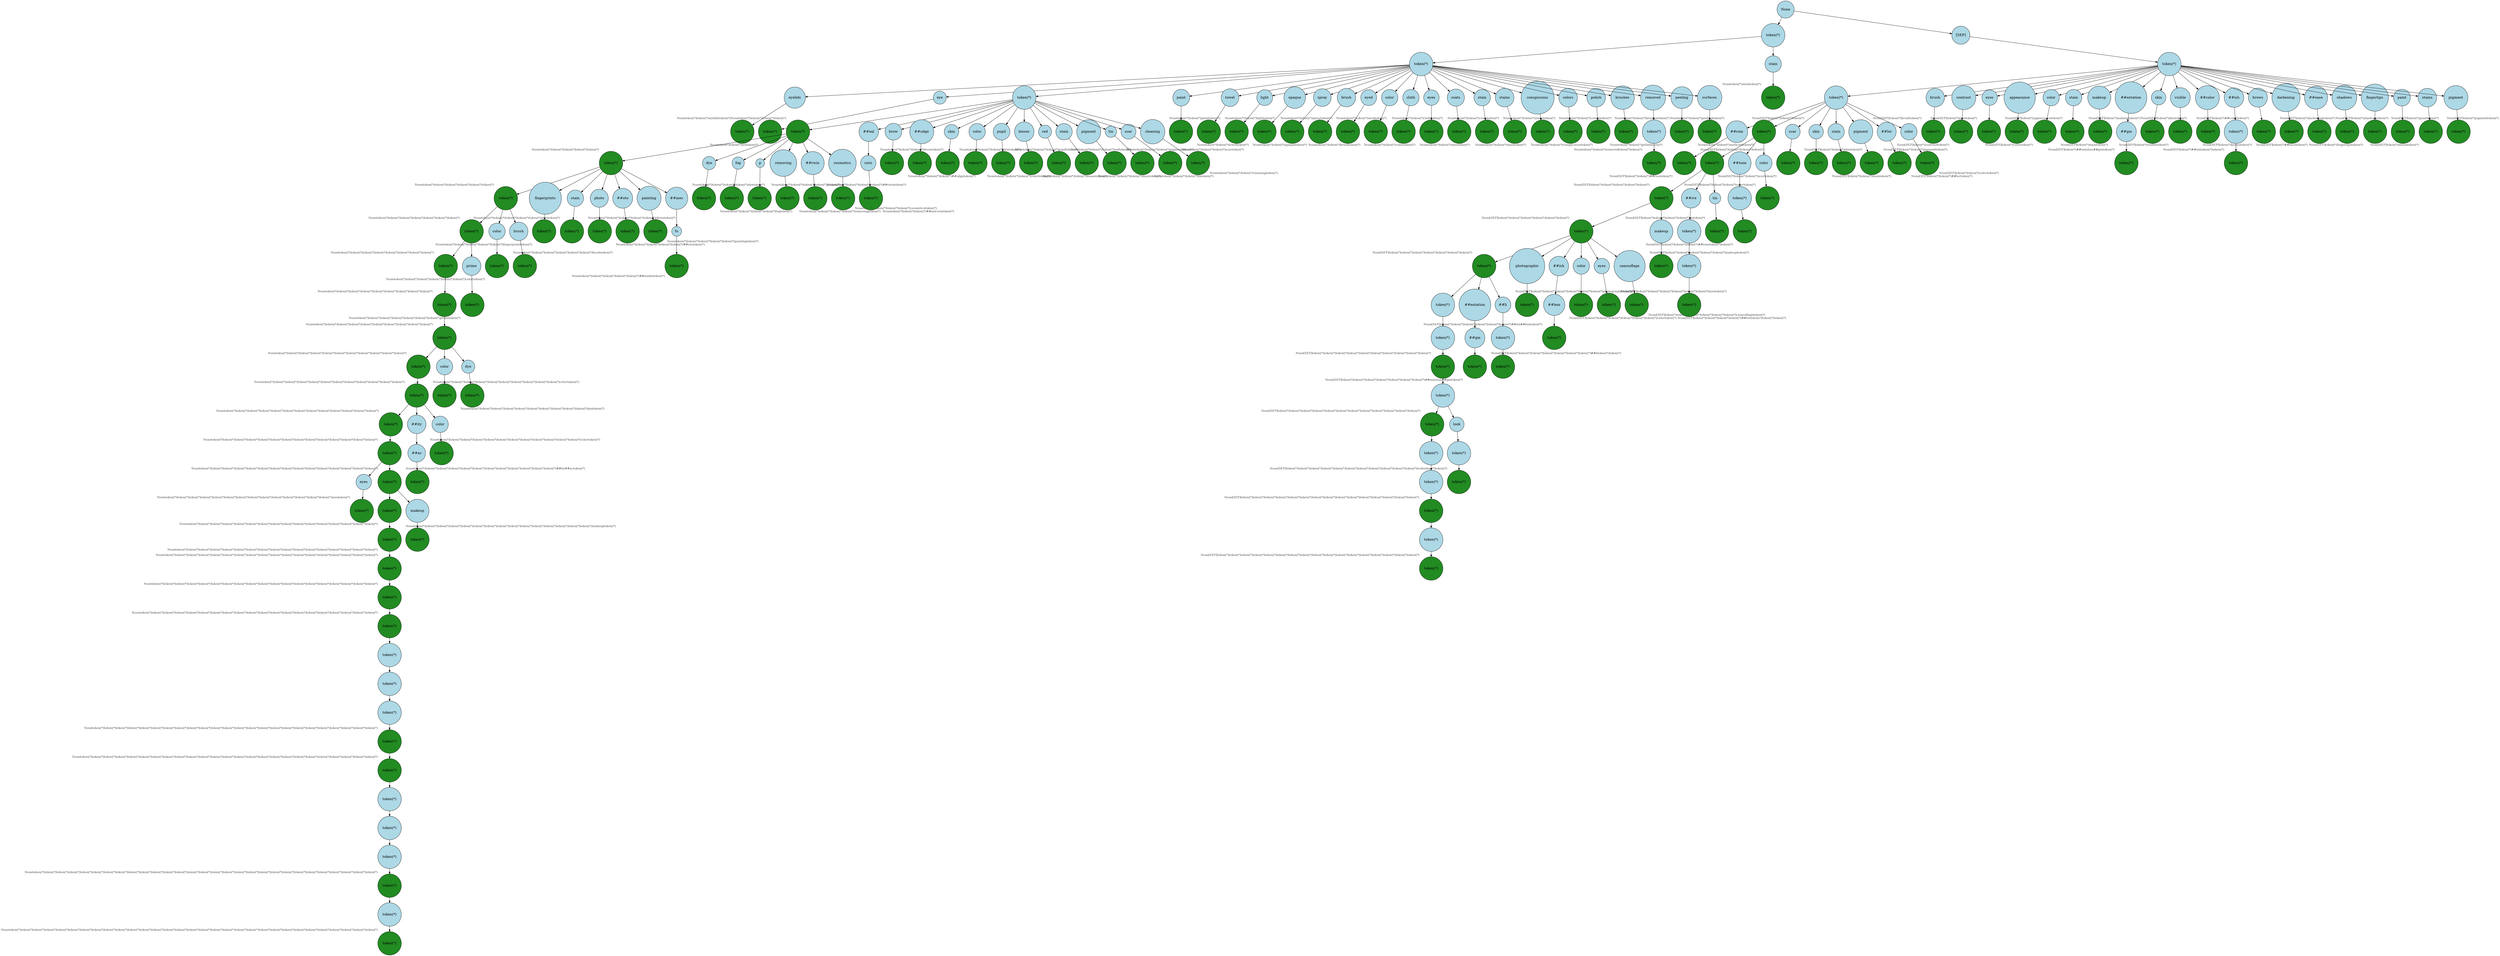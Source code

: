 digraph {
graph [
  nodesep=0.25,
  ranksep=0.3,
  splines=line
];
node [
  style=filled,
  fillcolor=lightblue,
  shape=circle
];
edge [
  arrowsize=0.8,
  color=black
];

139655493658464 [
  label="None"
];
139657924285296 [
  label="token(*)"
];
139659659463152 [
  label="token(*)"
];
139655494385408 [
  label="eyelids"
];
139655494373328 [
  label="token(*)"
  xlabel=<<FONT COLOR="grey25" POINT-SIZE="12">Nonetoken(*)token(*)eyelidstoken(*)</FONT>>
  fillcolor="forestgreen"
  color="black"
];
139659659461808 [
  label="eye"
];
139655494377728 [
  label="token(*)"
  xlabel=<<FONT COLOR="grey25" POINT-SIZE="12">Nonetoken(*)token(*)eyetoken(*)</FONT>>
  fillcolor="forestgreen"
  color="black"
];
139655494373888 [
  label="token(*)"
];
139655494385488 [
  label="token(*)"
  xlabel=<<FONT COLOR="grey25" POINT-SIZE="12">Nonetoken(*)token(*)token(*)token(*)</FONT>>
  fillcolor="forestgreen"
  color="black"
];
139659788501520 [
  label="token(*)"
  xlabel=<<FONT COLOR="grey25" POINT-SIZE="12">Nonetoken(*)token(*)token(*)token(*)token(*)</FONT>>
  fillcolor="forestgreen"
  color="black"
];
139659788502864 [
  label="token(*)"
  xlabel=<<FONT COLOR="grey25" POINT-SIZE="12">Nonetoken(*)token(*)token(*)token(*)token(*)token(*)</FONT>>
  fillcolor="forestgreen"
  color="black"
];
139660080913456 [
  label="token(*)"
  xlabel=<<FONT COLOR="grey25" POINT-SIZE="12">Nonetoken(*)token(*)token(*)token(*)token(*)token(*)token(*)</FONT>>
  fillcolor="forestgreen"
  color="black"
];
139649470646960 [
  label="token(*)"
  xlabel=<<FONT COLOR="grey25" POINT-SIZE="12">Nonetoken(*)token(*)token(*)token(*)token(*)token(*)token(*)token(*)</FONT>>
  fillcolor="forestgreen"
  color="black"
];
139649470675632 [
  label="token(*)"
  xlabel=<<FONT COLOR="grey25" POINT-SIZE="12">Nonetoken(*)token(*)token(*)token(*)token(*)token(*)token(*)token(*)token(*)</FONT>>
  fillcolor="forestgreen"
  color="black"
];
139649470672048 [
  label="token(*)"
  xlabel=<<FONT COLOR="grey25" POINT-SIZE="12">Nonetoken(*)token(*)token(*)token(*)token(*)token(*)token(*)token(*)token(*)token(*)</FONT>>
  fillcolor="forestgreen"
  color="black"
];
139655495724624 [
  label="token(*)"
  xlabel=<<FONT COLOR="grey25" POINT-SIZE="12">Nonetoken(*)token(*)token(*)token(*)token(*)token(*)token(*)token(*)token(*)token(*)token(*)</FONT>>
  fillcolor="forestgreen"
  color="black"
];
139655495726064 [
  label="token(*)"
  xlabel=<<FONT COLOR="grey25" POINT-SIZE="12">Nonetoken(*)token(*)token(*)token(*)token(*)token(*)token(*)token(*)token(*)token(*)token(*)token(*)</FONT>>
  fillcolor="forestgreen"
  color="black"
];
139655496102448 [
  label="token(*)"
  xlabel=<<FONT COLOR="grey25" POINT-SIZE="12">Nonetoken(*)token(*)token(*)token(*)token(*)token(*)token(*)token(*)token(*)token(*)token(*)token(*)token(*)</FONT>>
  fillcolor="forestgreen"
  color="black"
];
139655496104368 [
  label="token(*)"
  xlabel=<<FONT COLOR="grey25" POINT-SIZE="12">Nonetoken(*)token(*)token(*)token(*)token(*)token(*)token(*)token(*)token(*)token(*)token(*)token(*)token(*)token(*)</FONT>>
  fillcolor="forestgreen"
  color="black"
];
139659788489056 [
  label="eyes"
];
139659788494336 [
  label="token(*)"
  xlabel=<<FONT COLOR="grey25" POINT-SIZE="12">Nonetoken(*)token(*)token(*)token(*)token(*)token(*)token(*)token(*)token(*)token(*)token(*)token(*)token(*)token(*)eyestoken(*)</FONT>>
  fillcolor="forestgreen"
  color="black"
];
139659788486592 [
  label="token(*)"
  xlabel=<<FONT COLOR="grey25" POINT-SIZE="12">Nonetoken(*)token(*)token(*)token(*)token(*)token(*)token(*)token(*)token(*)token(*)token(*)token(*)token(*)token(*)token(*)</FONT>>
  fillcolor="forestgreen"
  color="black"
];
139659788495568 [
  label="token(*)"
  xlabel=<<FONT COLOR="grey25" POINT-SIZE="12">Nonetoken(*)token(*)token(*)token(*)token(*)token(*)token(*)token(*)token(*)token(*)token(*)token(*)token(*)token(*)token(*)token(*)</FONT>>
  fillcolor="forestgreen"
  color="black"
];
139655495508464 [
  label="token(*)"
  xlabel=<<FONT COLOR="grey25" POINT-SIZE="12">Nonetoken(*)token(*)token(*)token(*)token(*)token(*)token(*)token(*)token(*)token(*)token(*)token(*)token(*)token(*)token(*)token(*)token(*)</FONT>>
  fillcolor="forestgreen"
  color="black"
];
139655495506352 [
  label="token(*)"
  xlabel=<<FONT COLOR="grey25" POINT-SIZE="12">Nonetoken(*)token(*)token(*)token(*)token(*)token(*)token(*)token(*)token(*)token(*)token(*)token(*)token(*)token(*)token(*)token(*)token(*)token(*)</FONT>>
  fillcolor="forestgreen"
  color="black"
];
139649469141104 [
  label="token(*)"
  xlabel=<<FONT COLOR="grey25" POINT-SIZE="12">Nonetoken(*)token(*)token(*)token(*)token(*)token(*)token(*)token(*)token(*)token(*)token(*)token(*)token(*)token(*)token(*)token(*)token(*)token(*)token(*)</FONT>>
  fillcolor="forestgreen"
  color="black"
];
139649469139648 [
  label="token(*)"
  xlabel=<<FONT COLOR="grey25" POINT-SIZE="12">Nonetoken(*)token(*)token(*)token(*)token(*)token(*)token(*)token(*)token(*)token(*)token(*)token(*)token(*)token(*)token(*)token(*)token(*)token(*)token(*)token(*)</FONT>>
  fillcolor="forestgreen"
  color="black"
];
139659659592400 [
  label="token(*)"
];
139659659591728 [
  label="token(*)"
];
139655495561696 [
  label="token(*)"
];
139655495561216 [
  label="token(*)"
  xlabel=<<FONT COLOR="grey25" POINT-SIZE="12">Nonetoken(*)token(*)token(*)token(*)token(*)token(*)token(*)token(*)token(*)token(*)token(*)token(*)token(*)token(*)token(*)token(*)token(*)token(*)token(*)token(*)token(*)token(*)token(*)token(*)</FONT>>
  fillcolor="forestgreen"
  color="black"
];
139655495662896 [
  label="token(*)"
  xlabel=<<FONT COLOR="grey25" POINT-SIZE="12">Nonetoken(*)token(*)token(*)token(*)token(*)token(*)token(*)token(*)token(*)token(*)token(*)token(*)token(*)token(*)token(*)token(*)token(*)token(*)token(*)token(*)token(*)token(*)token(*)token(*)token(*)</FONT>>
  fillcolor="forestgreen"
  color="black"
];
139655495662128 [
  label="token(*)"
];
139660072997712 [
  label="token(*)"
];
139659788344272 [
  label="token(*)"
];
139655527454672 [
  label="token(*)"
  xlabel=<<FONT COLOR="grey25" POINT-SIZE="12">Nonetoken(*)token(*)token(*)token(*)token(*)token(*)token(*)token(*)token(*)token(*)token(*)token(*)token(*)token(*)token(*)token(*)token(*)token(*)token(*)token(*)token(*)token(*)token(*)token(*)token(*)token(*)token(*)token(*)token(*)</FONT>>
  fillcolor="forestgreen"
  color="black"
];
139655527462736 [
  label="token(*)"
];
139655495606032 [
  label="token(*)"
  xlabel=<<FONT COLOR="grey25" POINT-SIZE="12">Nonetoken(*)token(*)token(*)token(*)token(*)token(*)token(*)token(*)token(*)token(*)token(*)token(*)token(*)token(*)token(*)token(*)token(*)token(*)token(*)token(*)token(*)token(*)token(*)token(*)token(*)token(*)token(*)token(*)token(*)token(*)token(*)</FONT>>
  fillcolor="forestgreen"
  color="black"
];
139659788488352 [
  label="makeup"
];
139655495515952 [
  label="token(*)"
  xlabel=<<FONT COLOR="grey25" POINT-SIZE="12">Nonetoken(*)token(*)token(*)token(*)token(*)token(*)token(*)token(*)token(*)token(*)token(*)token(*)token(*)token(*)token(*)makeuptoken(*)</FONT>>
  fillcolor="forestgreen"
  color="black"
];
139655496101648 [
  label="##ity"
];
139655496102768 [
  label="##ac"
];
139655496101968 [
  label="token(*)"
  xlabel=<<FONT COLOR="grey25" POINT-SIZE="12">Nonetoken(*)token(*)token(*)token(*)token(*)token(*)token(*)token(*)token(*)token(*)token(*)token(*)##ity##actoken(*)</FONT>>
  fillcolor="forestgreen"
  color="black"
];
139655496105808 [
  label="color"
];
139655496105008 [
  label="token(*)"
  xlabel=<<FONT COLOR="grey25" POINT-SIZE="12">Nonetoken(*)token(*)token(*)token(*)token(*)token(*)token(*)token(*)token(*)token(*)token(*)token(*)colortoken(*)</FONT>>
  fillcolor="forestgreen"
  color="black"
];
139655495726928 [
  label="color"
];
139655495724480 [
  label="token(*)"
  xlabel=<<FONT COLOR="grey25" POINT-SIZE="12">Nonetoken(*)token(*)token(*)token(*)token(*)token(*)token(*)token(*)token(*)token(*)colortoken(*)</FONT>>
  fillcolor="forestgreen"
  color="black"
];
139659788422832 [
  label="dye"
];
139655495718000 [
  label="token(*)"
  xlabel=<<FONT COLOR="grey25" POINT-SIZE="12">Nonetoken(*)token(*)token(*)token(*)token(*)token(*)token(*)token(*)token(*)token(*)dyetoken(*)</FONT>>
  fillcolor="forestgreen"
  color="black"
];
139649470650656 [
  label="prime"
];
139659788423344 [
  label="token(*)"
  xlabel=<<FONT COLOR="grey25" POINT-SIZE="12">Nonetoken(*)token(*)token(*)token(*)token(*)token(*)token(*)primetoken(*)</FONT>>
  fillcolor="forestgreen"
  color="black"
];
139649470648528 [
  label="color"
];
139649470645616 [
  label="token(*)"
  xlabel=<<FONT COLOR="grey25" POINT-SIZE="12">Nonetoken(*)token(*)token(*)token(*)token(*)token(*)colortoken(*)</FONT>>
  fillcolor="forestgreen"
  color="black"
];
139649470650544 [
  label="brush"
];
139649470644384 [
  label="token(*)"
  xlabel=<<FONT COLOR="grey25" POINT-SIZE="12">Nonetoken(*)token(*)token(*)token(*)token(*)token(*)brushtoken(*)</FONT>>
  fillcolor="forestgreen"
  color="black"
];
139649470645728 [
  label="fingerprints"
];
139649470645952 [
  label="token(*)"
  xlabel=<<FONT COLOR="grey25" POINT-SIZE="12">Nonetoken(*)token(*)token(*)token(*)token(*)fingerprintstoken(*)</FONT>>
  fillcolor="forestgreen"
  color="black"
];
139659659853328 [
  label="stain"
];
139649470649760 [
  label="token(*)"
  xlabel=<<FONT COLOR="grey25" POINT-SIZE="12">Nonetoken(*)token(*)token(*)token(*)token(*)staintoken(*)</FONT>>
  fillcolor="forestgreen"
  color="black"
];
139659659852752 [
  label="photo"
];
139649470657152 [
  label="token(*)"
  xlabel=<<FONT COLOR="grey25" POINT-SIZE="12">Nonetoken(*)token(*)token(*)token(*)token(*)phototoken(*)</FONT>>
  fillcolor="forestgreen"
  color="black"
];
139659659853232 [
  label="##oto"
];
139649470648976 [
  label="token(*)"
  xlabel=<<FONT COLOR="grey25" POINT-SIZE="12">Nonetoken(*)token(*)token(*)token(*)token(*)##ototoken(*)</FONT>>
  fillcolor="forestgreen"
  color="black"
];
139659659852560 [
  label="painting"
];
139649470645504 [
  label="token(*)"
  xlabel=<<FONT COLOR="grey25" POINT-SIZE="12">Nonetoken(*)token(*)token(*)token(*)token(*)paintingtoken(*)</FONT>>
  fillcolor="forestgreen"
  color="black"
];
139659659852944 [
  label="##mes"
];
139659659852272 [
  label="fu"
];
139649470644496 [
  label="token(*)"
  xlabel=<<FONT COLOR="grey25" POINT-SIZE="12">Nonetoken(*)token(*)token(*)token(*)token(*)##mesfutoken(*)</FONT>>
  fillcolor="forestgreen"
  color="black"
];
139655494384768 [
  label="dye"
];
139659659853136 [
  label="token(*)"
  xlabel=<<FONT COLOR="grey25" POINT-SIZE="12">Nonetoken(*)token(*)token(*)token(*)dyetoken(*)</FONT>>
  fillcolor="forestgreen"
  color="black"
];
139655494373008 [
  label="fog"
];
139659659853616 [
  label="token(*)"
  xlabel=<<FONT COLOR="grey25" POINT-SIZE="12">Nonetoken(*)token(*)token(*)token(*)fogtoken(*)</FONT>>
  fillcolor="forestgreen"
  color="black"
];
139655494374528 [
  label="p"
];
139659659851984 [
  label="token(*)"
  xlabel=<<FONT COLOR="grey25" POINT-SIZE="12">Nonetoken(*)token(*)token(*)token(*)ptoken(*)</FONT>>
  fillcolor="forestgreen"
  color="black"
];
139659659852080 [
  label="removing"
];
139659659852368 [
  label="token(*)"
  xlabel=<<FONT COLOR="grey25" POINT-SIZE="12">Nonetoken(*)token(*)token(*)token(*)removingtoken(*)</FONT>>
  fillcolor="forestgreen"
  color="black"
];
139659659849776 [
  label="##rwin"
];
139659659852176 [
  label="token(*)"
  xlabel=<<FONT COLOR="grey25" POINT-SIZE="12">Nonetoken(*)token(*)token(*)token(*)##rwintoken(*)</FONT>>
  fillcolor="forestgreen"
  color="black"
];
139659659853424 [
  label="cosmetics"
];
139659659852464 [
  label="token(*)"
  xlabel=<<FONT COLOR="grey25" POINT-SIZE="12">Nonetoken(*)token(*)token(*)token(*)cosmeticstoken(*)</FONT>>
  fillcolor="forestgreen"
  color="black"
];
139655494379968 [
  label="##eal"
];
139655494370128 [
  label="corn"
];
139659659852848 [
  label="token(*)"
  xlabel=<<FONT COLOR="grey25" POINT-SIZE="12">Nonetoken(*)token(*)token(*)##ealcorntoken(*)</FONT>>
  fillcolor="forestgreen"
  color="black"
];
139655494381728 [
  label="brow"
];
139659659853520 [
  label="token(*)"
  xlabel=<<FONT COLOR="grey25" POINT-SIZE="12">Nonetoken(*)token(*)token(*)browtoken(*)</FONT>>
  fillcolor="forestgreen"
  color="black"
];
139655494370528 [
  label="##udge"
];
139659659853040 [
  label="token(*)"
  xlabel=<<FONT COLOR="grey25" POINT-SIZE="12">Nonetoken(*)token(*)token(*)##udgetoken(*)</FONT>>
  fillcolor="forestgreen"
  color="black"
];
139655494371488 [
  label="skin"
];
139659659851696 [
  label="token(*)"
  xlabel=<<FONT COLOR="grey25" POINT-SIZE="12">Nonetoken(*)token(*)token(*)skintoken(*)</FONT>>
  fillcolor="forestgreen"
  color="black"
];
139655494381328 [
  label="color"
];
139659659851792 [
  label="token(*)"
  xlabel=<<FONT COLOR="grey25" POINT-SIZE="12">Nonetoken(*)token(*)token(*)colortoken(*)</FONT>>
  fillcolor="forestgreen"
  color="black"
];
139655494382368 [
  label="pupil"
];
139659659851888 [
  label="token(*)"
  xlabel=<<FONT COLOR="grey25" POINT-SIZE="12">Nonetoken(*)token(*)token(*)pupiltoken(*)</FONT>>
  fillcolor="forestgreen"
  color="black"
];
139655494372768 [
  label="lenses"
];
139659659852656 [
  label="token(*)"
  xlabel=<<FONT COLOR="grey25" POINT-SIZE="12">Nonetoken(*)token(*)token(*)lensestoken(*)</FONT>>
  fillcolor="forestgreen"
  color="black"
];
139655494372048 [
  label="red"
];
139655494372208 [
  label="token(*)"
  xlabel=<<FONT COLOR="grey25" POINT-SIZE="12">Nonetoken(*)token(*)token(*)redtoken(*)</FONT>>
  fillcolor="forestgreen"
  color="black"
];
139655494376848 [
  label="stain"
];
139659659851312 [
  label="token(*)"
  xlabel=<<FONT COLOR="grey25" POINT-SIZE="12">Nonetoken(*)token(*)token(*)staintoken(*)</FONT>>
  fillcolor="forestgreen"
  color="black"
];
139655494377968 [
  label="pigment"
];
139659659853712 [
  label="token(*)"
  xlabel=<<FONT COLOR="grey25" POINT-SIZE="12">Nonetoken(*)token(*)token(*)pigmenttoken(*)</FONT>>
  fillcolor="forestgreen"
  color="black"
];
139655494383248 [
  label="tin"
];
139655494373088 [
  label="token(*)"
  xlabel=<<FONT COLOR="grey25" POINT-SIZE="12">Nonetoken(*)token(*)token(*)tintoken(*)</FONT>>
  fillcolor="forestgreen"
  color="black"
];
139655494377568 [
  label="scar"
];
139649474934224 [
  label="token(*)"
  xlabel=<<FONT COLOR="grey25" POINT-SIZE="12">Nonetoken(*)token(*)token(*)scartoken(*)</FONT>>
  fillcolor="forestgreen"
  color="black"
];
139655494372288 [
  label="cleaning"
];
139649478967184 [
  label="token(*)"
  xlabel=<<FONT COLOR="grey25" POINT-SIZE="12">Nonetoken(*)token(*)token(*)cleaningtoken(*)</FONT>>
  fillcolor="forestgreen"
  color="black"
];
139655494383488 [
  label="paint"
];
139655494379728 [
  label="token(*)"
  xlabel=<<FONT COLOR="grey25" POINT-SIZE="12">Nonetoken(*)token(*)painttoken(*)</FONT>>
  fillcolor="forestgreen"
  color="black"
];
139655494376528 [
  label="towel"
];
139655494382928 [
  label="token(*)"
  xlabel=<<FONT COLOR="grey25" POINT-SIZE="12">Nonetoken(*)token(*)toweltoken(*)</FONT>>
  fillcolor="forestgreen"
  color="black"
];
139655494384688 [
  label="light"
];
139655494377088 [
  label="token(*)"
  xlabel=<<FONT COLOR="grey25" POINT-SIZE="12">Nonetoken(*)token(*)lighttoken(*)</FONT>>
  fillcolor="forestgreen"
  color="black"
];
139655494381808 [
  label="opaque"
];
139655494383648 [
  label="token(*)"
  xlabel=<<FONT COLOR="grey25" POINT-SIZE="12">Nonetoken(*)token(*)opaquetoken(*)</FONT>>
  fillcolor="forestgreen"
  color="black"
];
139655494385008 [
  label="spray"
];
139655494385328 [
  label="token(*)"
  xlabel=<<FONT COLOR="grey25" POINT-SIZE="12">Nonetoken(*)token(*)spraytoken(*)</FONT>>
  fillcolor="forestgreen"
  color="black"
];
139655494378448 [
  label="brush"
];
139655494377328 [
  label="token(*)"
  xlabel=<<FONT COLOR="grey25" POINT-SIZE="12">Nonetoken(*)token(*)brushtoken(*)</FONT>>
  fillcolor="forestgreen"
  color="black"
];
139655494384288 [
  label="eyed"
];
139655494384448 [
  label="token(*)"
  xlabel=<<FONT COLOR="grey25" POINT-SIZE="12">Nonetoken(*)token(*)eyedtoken(*)</FONT>>
  fillcolor="forestgreen"
  color="black"
];
139655494380928 [
  label="color"
];
139655494377168 [
  label="token(*)"
  xlabel=<<FONT COLOR="grey25" POINT-SIZE="12">Nonetoken(*)token(*)colortoken(*)</FONT>>
  fillcolor="forestgreen"
  color="black"
];
139655494376688 [
  label="cloth"
];
139655494380448 [
  label="token(*)"
  xlabel=<<FONT COLOR="grey25" POINT-SIZE="12">Nonetoken(*)token(*)clothtoken(*)</FONT>>
  fillcolor="forestgreen"
  color="black"
];
139655494384928 [
  label="eyes"
];
139655494379808 [
  label="token(*)"
  xlabel=<<FONT COLOR="grey25" POINT-SIZE="12">Nonetoken(*)token(*)eyestoken(*)</FONT>>
  fillcolor="forestgreen"
  color="black"
];
139655494372688 [
  label="coats"
];
139655494381088 [
  label="token(*)"
  xlabel=<<FONT COLOR="grey25" POINT-SIZE="12">Nonetoken(*)token(*)coatstoken(*)</FONT>>
  fillcolor="forestgreen"
  color="black"
];
139655494383168 [
  label="stain"
];
139655494374608 [
  label="token(*)"
  xlabel=<<FONT COLOR="grey25" POINT-SIZE="12">Nonetoken(*)token(*)staintoken(*)</FONT>>
  fillcolor="forestgreen"
  color="black"
];
139655494384368 [
  label="stains"
];
139655494381648 [
  label="token(*)"
  xlabel=<<FONT COLOR="grey25" POINT-SIZE="12">Nonetoken(*)token(*)stainstoken(*)</FONT>>
  fillcolor="forestgreen"
  color="black"
];
139655494376448 [
  label="conspicuous"
];
139655494385088 [
  label="token(*)"
  xlabel=<<FONT COLOR="grey25" POINT-SIZE="12">Nonetoken(*)token(*)conspicuoustoken(*)</FONT>>
  fillcolor="forestgreen"
  color="black"
];
139655494370768 [
  label="colors"
];
139655494375008 [
  label="token(*)"
  xlabel=<<FONT COLOR="grey25" POINT-SIZE="12">Nonetoken(*)token(*)colorstoken(*)</FONT>>
  fillcolor="forestgreen"
  color="black"
];
139655494379328 [
  label="polish"
];
139655494380288 [
  label="token(*)"
  xlabel=<<FONT COLOR="grey25" POINT-SIZE="12">Nonetoken(*)token(*)polishtoken(*)</FONT>>
  fillcolor="forestgreen"
  color="black"
];
139655494371648 [
  label="brushes"
];
139655494380128 [
  label="token(*)"
  xlabel=<<FONT COLOR="grey25" POINT-SIZE="12">Nonetoken(*)token(*)brushestoken(*)</FONT>>
  fillcolor="forestgreen"
  color="black"
];
139655494379488 [
  label="removed"
];
139659788947008 [
  label="token(*)"
];
139649470548176 [
  label="token(*)"
  xlabel=<<FONT COLOR="grey25" POINT-SIZE="12">Nonetoken(*)token(*)removedtoken(*)token(*)</FONT>>
  fillcolor="forestgreen"
  color="black"
];
139659788958368 [
  label="peeling"
];
139659788956128 [
  label="token(*)"
  xlabel=<<FONT COLOR="grey25" POINT-SIZE="12">Nonetoken(*)token(*)peelingtoken(*)</FONT>>
  fillcolor="forestgreen"
  color="black"
];
139659788954528 [
  label="surfaces"
];
139659788954928 [
  label="token(*)"
  xlabel=<<FONT COLOR="grey25" POINT-SIZE="12">Nonetoken(*)token(*)surfacestoken(*)</FONT>>
  fillcolor="forestgreen"
  color="black"
];
139655493732784 [
  label="stain"
];
139659788958848 [
  label="token(*)"
  xlabel=<<FONT COLOR="grey25" POINT-SIZE="12">Nonetoken(*)staintoken(*)</FONT>>
  fillcolor="forestgreen"
  color="black"
];
139655493730736 [
  label="[SEP]"
];
139655493744688 [
  label="token(*)"
];
139659788632832 [
  label="token(*)"
];
139659660322944 [
  label="##rom"
];
139659788913120 [
  label="token(*)"
  xlabel=<<FONT COLOR="grey25" POINT-SIZE="12">None[SEP]token(*)token(*)##romtoken(*)</FONT>>
  fillcolor="forestgreen"
  color="black"
];
139659788913360 [
  label="token(*)"
  xlabel=<<FONT COLOR="grey25" POINT-SIZE="12">None[SEP]token(*)token(*)token(*)</FONT>>
  fillcolor="forestgreen"
  color="black"
];
139649470546064 [
  label="token(*)"
  xlabel=<<FONT COLOR="grey25" POINT-SIZE="12">None[SEP]token(*)token(*)token(*)token(*)</FONT>>
  fillcolor="forestgreen"
  color="black"
];
139649470549808 [
  label="token(*)"
  xlabel=<<FONT COLOR="grey25" POINT-SIZE="12">None[SEP]token(*)token(*)token(*)token(*)token(*)</FONT>>
  fillcolor="forestgreen"
  color="black"
];
139649470660288 [
  label="token(*)"
  xlabel=<<FONT COLOR="grey25" POINT-SIZE="12">None[SEP]token(*)token(*)token(*)token(*)token(*)token(*)</FONT>>
  fillcolor="forestgreen"
  color="black"
];
139649470645840 [
  label="token(*)"
  xlabel=<<FONT COLOR="grey25" POINT-SIZE="12">None[SEP]token(*)token(*)token(*)token(*)token(*)token(*)token(*)</FONT>>
  fillcolor="forestgreen"
  color="black"
];
139655496055472 [
  label="token(*)"
];
139655496056368 [
  label="token(*)"
];
139655495720880 [
  label="token(*)"
  xlabel=<<FONT COLOR="grey25" POINT-SIZE="12">None[SEP]token(*)token(*)token(*)token(*)token(*)token(*)token(*)token(*)token(*)token(*)</FONT>>
  fillcolor="forestgreen"
  color="black"
];
139655495726208 [
  label="token(*)"
];
139657924801872 [
  label="token(*)"
  xlabel=<<FONT COLOR="grey25" POINT-SIZE="12">None[SEP]token(*)token(*)token(*)token(*)token(*)token(*)token(*)token(*)token(*)token(*)token(*)token(*)</FONT>>
  fillcolor="forestgreen"
  color="black"
];
139657924802352 [
  label="token(*)"
];
139659788491168 [
  label="token(*)"
];
139659788493632 [
  label="token(*)"
  xlabel=<<FONT COLOR="grey25" POINT-SIZE="12">None[SEP]token(*)token(*)token(*)token(*)token(*)token(*)token(*)token(*)token(*)token(*)token(*)token(*)token(*)token(*)token(*)</FONT>>
  fillcolor="forestgreen"
  color="black"
];
139655495510576 [
  label="token(*)"
];
139655495509808 [
  label="token(*)"
  xlabel=<<FONT COLOR="grey25" POINT-SIZE="12">None[SEP]token(*)token(*)token(*)token(*)token(*)token(*)token(*)token(*)token(*)token(*)token(*)token(*)token(*)token(*)token(*)token(*)token(*)</FONT>>
  fillcolor="forestgreen"
  color="black"
];
139655495725200 [
  label="look"
];
139657924801712 [
  label="token(*)"
];
139657924802032 [
  label="token(*)"
  xlabel=<<FONT COLOR="grey25" POINT-SIZE="12">None[SEP]token(*)token(*)token(*)token(*)token(*)token(*)token(*)token(*)token(*)token(*)token(*)looktoken(*)token(*)</FONT>>
  fillcolor="forestgreen"
  color="black"
];
139655496055216 [
  label="##entation"
];
139655496050480 [
  label="##gm"
];
139655496056496 [
  label="token(*)"
  xlabel=<<FONT COLOR="grey25" POINT-SIZE="12">None[SEP]token(*)token(*)token(*)token(*)token(*)token(*)token(*)##entation##gmtoken(*)</FONT>>
  fillcolor="forestgreen"
  color="black"
];
139649470644272 [
  label="##li"
];
139655496052656 [
  label="token(*)"
];
139655496051632 [
  label="token(*)"
  xlabel=<<FONT COLOR="grey25" POINT-SIZE="12">None[SEP]token(*)token(*)token(*)token(*)token(*)token(*)token(*)##litoken(*)token(*)</FONT>>
  fillcolor="forestgreen"
  color="black"
];
139649470647296 [
  label="photographic"
];
139655496055088 [
  label="token(*)"
  xlabel=<<FONT COLOR="grey25" POINT-SIZE="12">None[SEP]token(*)token(*)token(*)token(*)token(*)token(*)photographictoken(*)</FONT>>
  fillcolor="forestgreen"
  color="black"
];
139649470649200 [
  label="##ish"
];
139649470647744 [
  label="##lem"
];
139655496052272 [
  label="token(*)"
  xlabel=<<FONT COLOR="grey25" POINT-SIZE="12">None[SEP]token(*)token(*)token(*)token(*)token(*)token(*)##ish##lemtoken(*)</FONT>>
  fillcolor="forestgreen"
  color="black"
];
139649470656144 [
  label="color"
];
139649470645392 [
  label="token(*)"
  xlabel=<<FONT COLOR="grey25" POINT-SIZE="12">None[SEP]token(*)token(*)token(*)token(*)token(*)token(*)colortoken(*)</FONT>>
  fillcolor="forestgreen"
  color="black"
];
139649470657376 [
  label="eyes"
];
139649470646624 [
  label="token(*)"
  xlabel=<<FONT COLOR="grey25" POINT-SIZE="12">None[SEP]token(*)token(*)token(*)token(*)token(*)token(*)eyestoken(*)</FONT>>
  fillcolor="forestgreen"
  color="black"
];
139649470659728 [
  label="camouflage"
];
139659659608496 [
  label="token(*)"
  xlabel=<<FONT COLOR="grey25" POINT-SIZE="12">None[SEP]token(*)token(*)token(*)token(*)token(*)token(*)camouflagetoken(*)</FONT>>
  fillcolor="forestgreen"
  color="black"
];
139649470550576 [
  label="makeup"
];
139649470650992 [
  label="token(*)"
  xlabel=<<FONT COLOR="grey25" POINT-SIZE="12">None[SEP]token(*)token(*)token(*)token(*)token(*)makeuptoken(*)</FONT>>
  fillcolor="forestgreen"
  color="black"
];
139649470554608 [
  label="##ive"
];
139649470561712 [
  label="token(*)"
];
139655495581376 [
  label="token(*)"
];
139655495579808 [
  label="token(*)"
  xlabel=<<FONT COLOR="grey25" POINT-SIZE="12">None[SEP]token(*)token(*)token(*)token(*)##ivetoken(*)token(*)token(*)</FONT>>
  fillcolor="forestgreen"
  color="black"
];
139649470556816 [
  label="tin"
];
139649470550096 [
  label="token(*)"
  xlabel=<<FONT COLOR="grey25" POINT-SIZE="12">None[SEP]token(*)token(*)token(*)token(*)tintoken(*)</FONT>>
  fillcolor="forestgreen"
  color="black"
];
139659788919440 [
  label="##tone"
];
139649470546640 [
  label="token(*)"
];
139649470554032 [
  label="token(*)"
  xlabel=<<FONT COLOR="grey25" POINT-SIZE="12">None[SEP]token(*)token(*)token(*)##tonetoken(*)token(*)</FONT>>
  fillcolor="forestgreen"
  color="black"
];
139659788926560 [
  label="color"
];
139649470550192 [
  label="token(*)"
  xlabel=<<FONT COLOR="grey25" POINT-SIZE="12">None[SEP]token(*)token(*)token(*)colortoken(*)</FONT>>
  fillcolor="forestgreen"
  color="black"
];
139659788916400 [
  label="scar"
];
139659788871488 [
  label="token(*)"
  xlabel=<<FONT COLOR="grey25" POINT-SIZE="12">None[SEP]token(*)token(*)scartoken(*)</FONT>>
  fillcolor="forestgreen"
  color="black"
];
139659660562784 [
  label="skin"
];
139659788868448 [
  label="token(*)"
  xlabel=<<FONT COLOR="grey25" POINT-SIZE="12">None[SEP]token(*)token(*)skintoken(*)</FONT>>
  fillcolor="forestgreen"
  color="black"
];
139659788868048 [
  label="stain"
];
139659788869568 [
  label="token(*)"
  xlabel=<<FONT COLOR="grey25" POINT-SIZE="12">None[SEP]token(*)token(*)staintoken(*)</FONT>>
  fillcolor="forestgreen"
  color="black"
];
139659788872128 [
  label="pigment"
];
139649470550288 [
  label="token(*)"
  xlabel=<<FONT COLOR="grey25" POINT-SIZE="12">None[SEP]token(*)token(*)pigmenttoken(*)</FONT>>
  fillcolor="forestgreen"
  color="black"
];
139659788870128 [
  label="##lor"
];
139659788681584 [
  label="token(*)"
  xlabel=<<FONT COLOR="grey25" POINT-SIZE="12">None[SEP]token(*)token(*)##lortoken(*)</FONT>>
  fillcolor="forestgreen"
  color="black"
];
139659788868128 [
  label="color"
];
139659788686304 [
  label="token(*)"
  xlabel=<<FONT COLOR="grey25" POINT-SIZE="12">None[SEP]token(*)token(*)colortoken(*)</FONT>>
  fillcolor="forestgreen"
  color="black"
];
139649499201200 [
  label="brush"
];
139659788693584 [
  label="token(*)"
  xlabel=<<FONT COLOR="grey25" POINT-SIZE="12">None[SEP]token(*)brushtoken(*)</FONT>>
  fillcolor="forestgreen"
  color="black"
];
139659660479424 [
  label="contrast"
];
139659788690384 [
  label="token(*)"
  xlabel=<<FONT COLOR="grey25" POINT-SIZE="12">None[SEP]token(*)contrasttoken(*)</FONT>>
  fillcolor="forestgreen"
  color="black"
];
139649499185776 [
  label="eyes"
];
139659658543312 [
  label="token(*)"
  xlabel=<<FONT COLOR="grey25" POINT-SIZE="12">None[SEP]token(*)eyestoken(*)</FONT>>
  fillcolor="forestgreen"
  color="black"
];
139659788696464 [
  label="appearance"
];
139659660454176 [
  label="token(*)"
  xlabel=<<FONT COLOR="grey25" POINT-SIZE="12">None[SEP]token(*)appearancetoken(*)</FONT>>
  fillcolor="forestgreen"
  color="black"
];
139649499188528 [
  label="color"
];
139655496083984 [
  label="token(*)"
  xlabel=<<FONT COLOR="grey25" POINT-SIZE="12">None[SEP]token(*)colortoken(*)</FONT>>
  fillcolor="forestgreen"
  color="black"
];
139649499193264 [
  label="stain"
];
139655496088864 [
  label="token(*)"
  xlabel=<<FONT COLOR="grey25" POINT-SIZE="12">None[SEP]token(*)staintoken(*)</FONT>>
  fillcolor="forestgreen"
  color="black"
];
139649499189296 [
  label="makeup"
];
139655496088704 [
  label="token(*)"
  xlabel=<<FONT COLOR="grey25" POINT-SIZE="12">None[SEP]token(*)makeuptoken(*)</FONT>>
  fillcolor="forestgreen"
  color="black"
];
139659660448176 [
  label="##entation"
];
139655496085504 [
  label="##gm"
];
139655496088064 [
  label="token(*)"
  xlabel=<<FONT COLOR="grey25" POINT-SIZE="12">None[SEP]token(*)##entation##gmtoken(*)</FONT>>
  fillcolor="forestgreen"
  color="black"
];
139649499194160 [
  label="skin"
];
139655496087744 [
  label="token(*)"
  xlabel=<<FONT COLOR="grey25" POINT-SIZE="12">None[SEP]token(*)skintoken(*)</FONT>>
  fillcolor="forestgreen"
  color="black"
];
139655496087824 [
  label="visible"
];
139655496086544 [
  label="token(*)"
  xlabel=<<FONT COLOR="grey25" POINT-SIZE="12">None[SEP]token(*)visibletoken(*)</FONT>>
  fillcolor="forestgreen"
  color="black"
];
139655496084384 [
  label="##color"
];
139655496086464 [
  label="token(*)"
  xlabel=<<FONT COLOR="grey25" POINT-SIZE="12">None[SEP]token(*)##colortoken(*)</FONT>>
  fillcolor="forestgreen"
  color="black"
];
139649499200816 [
  label="##ish"
];
139655496084464 [
  label="token(*)"
];
139655496086624 [
  label="token(*)"
  xlabel=<<FONT COLOR="grey25" POINT-SIZE="12">None[SEP]token(*)##ishtoken(*)token(*)</FONT>>
  fillcolor="forestgreen"
  color="black"
];
139649499194800 [
  label="brows"
];
139655496085744 [
  label="token(*)"
  xlabel=<<FONT COLOR="grey25" POINT-SIZE="12">None[SEP]token(*)browstoken(*)</FONT>>
  fillcolor="forestgreen"
  color="black"
];
139655496088384 [
  label="darkening"
];
139655496084544 [
  label="token(*)"
  xlabel=<<FONT COLOR="grey25" POINT-SIZE="12">None[SEP]token(*)darkeningtoken(*)</FONT>>
  fillcolor="forestgreen"
  color="black"
];
139649499197680 [
  label="##ease"
];
139655496088784 [
  label="token(*)"
  xlabel=<<FONT COLOR="grey25" POINT-SIZE="12">None[SEP]token(*)##easetoken(*)</FONT>>
  fillcolor="forestgreen"
  color="black"
];
139655496089264 [
  label="shadows"
];
139655496086304 [
  label="token(*)"
  xlabel=<<FONT COLOR="grey25" POINT-SIZE="12">None[SEP]token(*)shadowstoken(*)</FONT>>
  fillcolor="forestgreen"
  color="black"
];
139655496087344 [
  label="fingertips"
];
139655496087504 [
  label="token(*)"
  xlabel=<<FONT COLOR="grey25" POINT-SIZE="12">None[SEP]token(*)fingertipstoken(*)</FONT>>
  fillcolor="forestgreen"
  color="black"
];
139649499191216 [
  label="paint"
];
139655496085344 [
  label="token(*)"
  xlabel=<<FONT COLOR="grey25" POINT-SIZE="12">None[SEP]token(*)painttoken(*)</FONT>>
  fillcolor="forestgreen"
  color="black"
];
139649499190064 [
  label="stains"
];
139655496085824 [
  label="token(*)"
  xlabel=<<FONT COLOR="grey25" POINT-SIZE="12">None[SEP]token(*)stainstoken(*)</FONT>>
  fillcolor="forestgreen"
  color="black"
];
139655496083904 [
  label="pigment"
];
139655496088304 [
  label="token(*)"
  xlabel=<<FONT COLOR="grey25" POINT-SIZE="12">None[SEP]token(*)pigmenttoken(*)</FONT>>
  fillcolor="forestgreen"
  color="black"
];
139655494385408 -> 139655494373328 [

];
139659659463152 -> 139655494385408 [

];
139659659461808 -> 139655494377728 [

];
139659659463152 -> 139659659461808 [

];
139659788489056 -> 139659788494336 [

];
139655496104368 -> 139659788489056 [

];
139655527462736 -> 139655495606032 [

];
139655527454672 -> 139655527462736 [

];
139659788344272 -> 139655527454672 [

];
139660072997712 -> 139659788344272 [

];
139655495662128 -> 139660072997712 [

];
139655495662896 -> 139655495662128 [

];
139655495561216 -> 139655495662896 [

];
139655495561696 -> 139655495561216 [

];
139659659591728 -> 139655495561696 [

];
139659659592400 -> 139659659591728 [

];
139649469139648 -> 139659659592400 [

];
139649469141104 -> 139649469139648 [

];
139655495506352 -> 139649469141104 [

];
139655495508464 -> 139655495506352 [

];
139659788495568 -> 139655495508464 [

];
139659788486592 -> 139659788495568 [

];
139659788488352 -> 139655495515952 [

];
139659788486592 -> 139659788488352 [

];
139655496104368 -> 139659788486592 [

];
139655496102448 -> 139655496104368 [

];
139655495726064 -> 139655496102448 [

];
139655496102768 -> 139655496101968 [

];
139655496101648 -> 139655496102768 [

];
139655495726064 -> 139655496101648 [

];
139655496105808 -> 139655496105008 [

];
139655495726064 -> 139655496105808 [

];
139655495724624 -> 139655495726064 [

];
139649470672048 -> 139655495724624 [

];
139655495726928 -> 139655495724480 [

];
139649470672048 -> 139655495726928 [

];
139659788422832 -> 139655495718000 [

];
139649470672048 -> 139659788422832 [

];
139649470675632 -> 139649470672048 [

];
139649470646960 -> 139649470675632 [

];
139660080913456 -> 139649470646960 [

];
139649470650656 -> 139659788423344 [

];
139660080913456 -> 139649470650656 [

];
139659788502864 -> 139660080913456 [

];
139649470648528 -> 139649470645616 [

];
139659788502864 -> 139649470648528 [

];
139649470650544 -> 139649470644384 [

];
139659788502864 -> 139649470650544 [

];
139659788501520 -> 139659788502864 [

];
139649470645728 -> 139649470645952 [

];
139659788501520 -> 139649470645728 [

];
139659659853328 -> 139649470649760 [

];
139659788501520 -> 139659659853328 [

];
139659659852752 -> 139649470657152 [

];
139659788501520 -> 139659659852752 [

];
139659659853232 -> 139649470648976 [

];
139659788501520 -> 139659659853232 [

];
139659659852560 -> 139649470645504 [

];
139659788501520 -> 139659659852560 [

];
139659659852272 -> 139649470644496 [

];
139659659852944 -> 139659659852272 [

];
139659788501520 -> 139659659852944 [

];
139655494385488 -> 139659788501520 [

];
139655494384768 -> 139659659853136 [

];
139655494385488 -> 139655494384768 [

];
139655494373008 -> 139659659853616 [

];
139655494385488 -> 139655494373008 [

];
139655494374528 -> 139659659851984 [

];
139655494385488 -> 139655494374528 [

];
139659659852080 -> 139659659852368 [

];
139655494385488 -> 139659659852080 [

];
139659659849776 -> 139659659852176 [

];
139655494385488 -> 139659659849776 [

];
139659659853424 -> 139659659852464 [

];
139655494385488 -> 139659659853424 [

];
139655494373888 -> 139655494385488 [

];
139655494370128 -> 139659659852848 [

];
139655494379968 -> 139655494370128 [

];
139655494373888 -> 139655494379968 [

];
139655494381728 -> 139659659853520 [

];
139655494373888 -> 139655494381728 [

];
139655494370528 -> 139659659853040 [

];
139655494373888 -> 139655494370528 [

];
139655494371488 -> 139659659851696 [

];
139655494373888 -> 139655494371488 [

];
139655494381328 -> 139659659851792 [

];
139655494373888 -> 139655494381328 [

];
139655494382368 -> 139659659851888 [

];
139655494373888 -> 139655494382368 [

];
139655494372768 -> 139659659852656 [

];
139655494373888 -> 139655494372768 [

];
139655494372048 -> 139655494372208 [

];
139655494373888 -> 139655494372048 [

];
139655494376848 -> 139659659851312 [

];
139655494373888 -> 139655494376848 [

];
139655494377968 -> 139659659853712 [

];
139655494373888 -> 139655494377968 [

];
139655494383248 -> 139655494373088 [

];
139655494373888 -> 139655494383248 [

];
139655494377568 -> 139649474934224 [

];
139655494373888 -> 139655494377568 [

];
139655494372288 -> 139649478967184 [

];
139655494373888 -> 139655494372288 [

];
139659659463152 -> 139655494373888 [

];
139655494383488 -> 139655494379728 [

];
139659659463152 -> 139655494383488 [

];
139655494376528 -> 139655494382928 [

];
139659659463152 -> 139655494376528 [

];
139655494384688 -> 139655494377088 [

];
139659659463152 -> 139655494384688 [

];
139655494381808 -> 139655494383648 [

];
139659659463152 -> 139655494381808 [

];
139655494385008 -> 139655494385328 [

];
139659659463152 -> 139655494385008 [

];
139655494378448 -> 139655494377328 [

];
139659659463152 -> 139655494378448 [

];
139655494384288 -> 139655494384448 [

];
139659659463152 -> 139655494384288 [

];
139655494380928 -> 139655494377168 [

];
139659659463152 -> 139655494380928 [

];
139655494376688 -> 139655494380448 [

];
139659659463152 -> 139655494376688 [

];
139655494384928 -> 139655494379808 [

];
139659659463152 -> 139655494384928 [

];
139655494372688 -> 139655494381088 [

];
139659659463152 -> 139655494372688 [

];
139655494383168 -> 139655494374608 [

];
139659659463152 -> 139655494383168 [

];
139655494384368 -> 139655494381648 [

];
139659659463152 -> 139655494384368 [

];
139655494376448 -> 139655494385088 [

];
139659659463152 -> 139655494376448 [

];
139655494370768 -> 139655494375008 [

];
139659659463152 -> 139655494370768 [

];
139655494379328 -> 139655494380288 [

];
139659659463152 -> 139655494379328 [

];
139655494371648 -> 139655494380128 [

];
139659659463152 -> 139655494371648 [

];
139659788947008 -> 139649470548176 [

];
139655494379488 -> 139659788947008 [

];
139659659463152 -> 139655494379488 [

];
139659788958368 -> 139659788956128 [

];
139659659463152 -> 139659788958368 [

];
139659788954528 -> 139659788954928 [

];
139659659463152 -> 139659788954528 [

];
139657924285296 -> 139659659463152 [

];
139655493732784 -> 139659788958848 [

];
139657924285296 -> 139655493732784 [

];
139655493658464 -> 139657924285296 [

];
139659660322944 -> 139659788913120 [

];
139659788632832 -> 139659660322944 [

];
139655495510576 -> 139655495509808 [

];
139659788493632 -> 139655495510576 [

];
139659788491168 -> 139659788493632 [

];
139657924802352 -> 139659788491168 [

];
139657924801872 -> 139657924802352 [

];
139655495726208 -> 139657924801872 [

];
139657924801712 -> 139657924802032 [

];
139655495725200 -> 139657924801712 [

];
139655495726208 -> 139655495725200 [

];
139655495720880 -> 139655495726208 [

];
139655496056368 -> 139655495720880 [

];
139655496055472 -> 139655496056368 [

];
139649470645840 -> 139655496055472 [

];
139655496050480 -> 139655496056496 [

];
139655496055216 -> 139655496050480 [

];
139649470645840 -> 139655496055216 [

];
139655496052656 -> 139655496051632 [

];
139649470644272 -> 139655496052656 [

];
139649470645840 -> 139649470644272 [

];
139649470660288 -> 139649470645840 [

];
139649470647296 -> 139655496055088 [

];
139649470660288 -> 139649470647296 [

];
139649470647744 -> 139655496052272 [

];
139649470649200 -> 139649470647744 [

];
139649470660288 -> 139649470649200 [

];
139649470656144 -> 139649470645392 [

];
139649470660288 -> 139649470656144 [

];
139649470657376 -> 139649470646624 [

];
139649470660288 -> 139649470657376 [

];
139649470659728 -> 139659659608496 [

];
139649470660288 -> 139649470659728 [

];
139649470549808 -> 139649470660288 [

];
139649470550576 -> 139649470650992 [

];
139649470549808 -> 139649470550576 [

];
139649470546064 -> 139649470549808 [

];
139655495581376 -> 139655495579808 [

];
139649470561712 -> 139655495581376 [

];
139649470554608 -> 139649470561712 [

];
139649470546064 -> 139649470554608 [

];
139649470556816 -> 139649470550096 [

];
139649470546064 -> 139649470556816 [

];
139659788913360 -> 139649470546064 [

];
139649470546640 -> 139649470554032 [

];
139659788919440 -> 139649470546640 [

];
139659788913360 -> 139659788919440 [

];
139659788926560 -> 139649470550192 [

];
139659788913360 -> 139659788926560 [

];
139659788632832 -> 139659788913360 [

];
139659788916400 -> 139659788871488 [

];
139659788632832 -> 139659788916400 [

];
139659660562784 -> 139659788868448 [

];
139659788632832 -> 139659660562784 [

];
139659788868048 -> 139659788869568 [

];
139659788632832 -> 139659788868048 [

];
139659788872128 -> 139649470550288 [

];
139659788632832 -> 139659788872128 [

];
139659788870128 -> 139659788681584 [

];
139659788632832 -> 139659788870128 [

];
139659788868128 -> 139659788686304 [

];
139659788632832 -> 139659788868128 [

];
139655493744688 -> 139659788632832 [

];
139649499201200 -> 139659788693584 [

];
139655493744688 -> 139649499201200 [

];
139659660479424 -> 139659788690384 [

];
139655493744688 -> 139659660479424 [

];
139649499185776 -> 139659658543312 [

];
139655493744688 -> 139649499185776 [

];
139659788696464 -> 139659660454176 [

];
139655493744688 -> 139659788696464 [

];
139649499188528 -> 139655496083984 [

];
139655493744688 -> 139649499188528 [

];
139649499193264 -> 139655496088864 [

];
139655493744688 -> 139649499193264 [

];
139649499189296 -> 139655496088704 [

];
139655493744688 -> 139649499189296 [

];
139655496085504 -> 139655496088064 [

];
139659660448176 -> 139655496085504 [

];
139655493744688 -> 139659660448176 [

];
139649499194160 -> 139655496087744 [

];
139655493744688 -> 139649499194160 [

];
139655496087824 -> 139655496086544 [

];
139655493744688 -> 139655496087824 [

];
139655496084384 -> 139655496086464 [

];
139655493744688 -> 139655496084384 [

];
139655496084464 -> 139655496086624 [

];
139649499200816 -> 139655496084464 [

];
139655493744688 -> 139649499200816 [

];
139649499194800 -> 139655496085744 [

];
139655493744688 -> 139649499194800 [

];
139655496088384 -> 139655496084544 [

];
139655493744688 -> 139655496088384 [

];
139649499197680 -> 139655496088784 [

];
139655493744688 -> 139649499197680 [

];
139655496089264 -> 139655496086304 [

];
139655493744688 -> 139655496089264 [

];
139655496087344 -> 139655496087504 [

];
139655493744688 -> 139655496087344 [

];
139649499191216 -> 139655496085344 [

];
139655493744688 -> 139649499191216 [

];
139649499190064 -> 139655496085824 [

];
139655493744688 -> 139649499190064 [

];
139655496083904 -> 139655496088304 [

];
139655493744688 -> 139655496083904 [

];
139655493730736 -> 139655493744688 [

];
139655493658464 -> 139655493730736 [

];
}